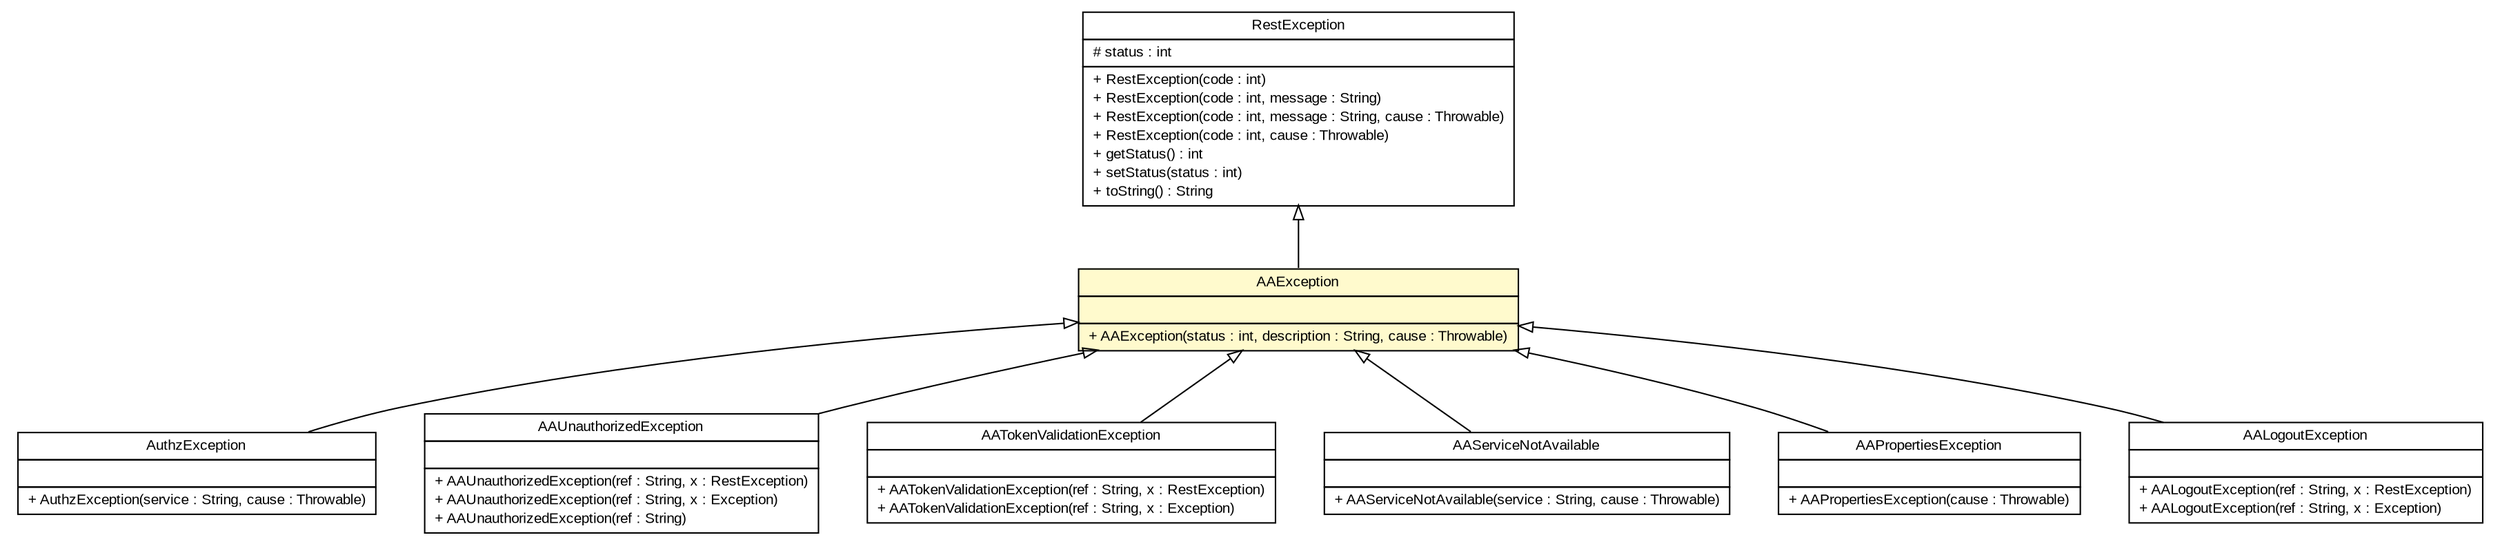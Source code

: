 #!/usr/local/bin/dot
#
# Class diagram 
# Generated by UmlGraph version 4.6 (http://www.spinellis.gr/sw/umlgraph)
#

digraph G {
	edge [fontname="arial",fontsize=10,labelfontname="arial",labelfontsize=10];
	node [fontname="arial",fontsize=10,shape=plaintext];
	// org.opentox.aa.exception.AuthzException
	c452 [label=<<table border="0" cellborder="1" cellspacing="0" cellpadding="2" port="p" href="./AuthzException.html">
		<tr><td><table border="0" cellspacing="0" cellpadding="1">
			<tr><td> AuthzException </td></tr>
		</table></td></tr>
		<tr><td><table border="0" cellspacing="0" cellpadding="1">
			<tr><td align="left">  </td></tr>
		</table></td></tr>
		<tr><td><table border="0" cellspacing="0" cellpadding="1">
			<tr><td align="left"> + AuthzException(service : String, cause : Throwable) </td></tr>
		</table></td></tr>
		</table>>, fontname="arial", fontcolor="black", fontsize=10.0];
	// org.opentox.aa.exception.AAUnauthorizedException
	c453 [label=<<table border="0" cellborder="1" cellspacing="0" cellpadding="2" port="p" href="./AAUnauthorizedException.html">
		<tr><td><table border="0" cellspacing="0" cellpadding="1">
			<tr><td> AAUnauthorizedException </td></tr>
		</table></td></tr>
		<tr><td><table border="0" cellspacing="0" cellpadding="1">
			<tr><td align="left">  </td></tr>
		</table></td></tr>
		<tr><td><table border="0" cellspacing="0" cellpadding="1">
			<tr><td align="left"> + AAUnauthorizedException(ref : String, x : RestException) </td></tr>
			<tr><td align="left"> + AAUnauthorizedException(ref : String, x : Exception) </td></tr>
			<tr><td align="left"> + AAUnauthorizedException(ref : String) </td></tr>
		</table></td></tr>
		</table>>, fontname="arial", fontcolor="black", fontsize=10.0];
	// org.opentox.aa.exception.AATokenValidationException
	c454 [label=<<table border="0" cellborder="1" cellspacing="0" cellpadding="2" port="p" href="./AATokenValidationException.html">
		<tr><td><table border="0" cellspacing="0" cellpadding="1">
			<tr><td> AATokenValidationException </td></tr>
		</table></td></tr>
		<tr><td><table border="0" cellspacing="0" cellpadding="1">
			<tr><td align="left">  </td></tr>
		</table></td></tr>
		<tr><td><table border="0" cellspacing="0" cellpadding="1">
			<tr><td align="left"> + AATokenValidationException(ref : String, x : RestException) </td></tr>
			<tr><td align="left"> + AATokenValidationException(ref : String, x : Exception) </td></tr>
		</table></td></tr>
		</table>>, fontname="arial", fontcolor="black", fontsize=10.0];
	// org.opentox.aa.exception.AAServiceNotAvailable
	c455 [label=<<table border="0" cellborder="1" cellspacing="0" cellpadding="2" port="p" href="./AAServiceNotAvailable.html">
		<tr><td><table border="0" cellspacing="0" cellpadding="1">
			<tr><td> AAServiceNotAvailable </td></tr>
		</table></td></tr>
		<tr><td><table border="0" cellspacing="0" cellpadding="1">
			<tr><td align="left">  </td></tr>
		</table></td></tr>
		<tr><td><table border="0" cellspacing="0" cellpadding="1">
			<tr><td align="left"> + AAServiceNotAvailable(service : String, cause : Throwable) </td></tr>
		</table></td></tr>
		</table>>, fontname="arial", fontcolor="black", fontsize=10.0];
	// org.opentox.aa.exception.AAPropertiesException
	c456 [label=<<table border="0" cellborder="1" cellspacing="0" cellpadding="2" port="p" href="./AAPropertiesException.html">
		<tr><td><table border="0" cellspacing="0" cellpadding="1">
			<tr><td> AAPropertiesException </td></tr>
		</table></td></tr>
		<tr><td><table border="0" cellspacing="0" cellpadding="1">
			<tr><td align="left">  </td></tr>
		</table></td></tr>
		<tr><td><table border="0" cellspacing="0" cellpadding="1">
			<tr><td align="left"> + AAPropertiesException(cause : Throwable) </td></tr>
		</table></td></tr>
		</table>>, fontname="arial", fontcolor="black", fontsize=10.0];
	// org.opentox.aa.exception.AALogoutException
	c457 [label=<<table border="0" cellborder="1" cellspacing="0" cellpadding="2" port="p" href="./AALogoutException.html">
		<tr><td><table border="0" cellspacing="0" cellpadding="1">
			<tr><td> AALogoutException </td></tr>
		</table></td></tr>
		<tr><td><table border="0" cellspacing="0" cellpadding="1">
			<tr><td align="left">  </td></tr>
		</table></td></tr>
		<tr><td><table border="0" cellspacing="0" cellpadding="1">
			<tr><td align="left"> + AALogoutException(ref : String, x : RestException) </td></tr>
			<tr><td align="left"> + AALogoutException(ref : String, x : Exception) </td></tr>
		</table></td></tr>
		</table>>, fontname="arial", fontcolor="black", fontsize=10.0];
	// org.opentox.aa.exception.AAException
	c458 [label=<<table border="0" cellborder="1" cellspacing="0" cellpadding="2" port="p" bgcolor="lemonChiffon" href="./AAException.html">
		<tr><td><table border="0" cellspacing="0" cellpadding="1">
			<tr><td> AAException </td></tr>
		</table></td></tr>
		<tr><td><table border="0" cellspacing="0" cellpadding="1">
			<tr><td align="left">  </td></tr>
		</table></td></tr>
		<tr><td><table border="0" cellspacing="0" cellpadding="1">
			<tr><td align="left"> + AAException(status : int, description : String, cause : Throwable) </td></tr>
		</table></td></tr>
		</table>>, fontname="arial", fontcolor="black", fontsize=10.0];
	// org.opentox.rest.RestException
	c472 [label=<<table border="0" cellborder="1" cellspacing="0" cellpadding="2" port="p" href="../../rest/RestException.html">
		<tr><td><table border="0" cellspacing="0" cellpadding="1">
			<tr><td> RestException </td></tr>
		</table></td></tr>
		<tr><td><table border="0" cellspacing="0" cellpadding="1">
			<tr><td align="left"> # status : int </td></tr>
		</table></td></tr>
		<tr><td><table border="0" cellspacing="0" cellpadding="1">
			<tr><td align="left"> + RestException(code : int) </td></tr>
			<tr><td align="left"> + RestException(code : int, message : String) </td></tr>
			<tr><td align="left"> + RestException(code : int, message : String, cause : Throwable) </td></tr>
			<tr><td align="left"> + RestException(code : int, cause : Throwable) </td></tr>
			<tr><td align="left"> + getStatus() : int </td></tr>
			<tr><td align="left"> + setStatus(status : int) </td></tr>
			<tr><td align="left"> + toString() : String </td></tr>
		</table></td></tr>
		</table>>, fontname="arial", fontcolor="black", fontsize=10.0];
	//org.opentox.aa.exception.AuthzException extends org.opentox.aa.exception.AAException
	c458:p -> c452:p [dir=back,arrowtail=empty];
	//org.opentox.aa.exception.AAUnauthorizedException extends org.opentox.aa.exception.AAException
	c458:p -> c453:p [dir=back,arrowtail=empty];
	//org.opentox.aa.exception.AATokenValidationException extends org.opentox.aa.exception.AAException
	c458:p -> c454:p [dir=back,arrowtail=empty];
	//org.opentox.aa.exception.AAServiceNotAvailable extends org.opentox.aa.exception.AAException
	c458:p -> c455:p [dir=back,arrowtail=empty];
	//org.opentox.aa.exception.AAPropertiesException extends org.opentox.aa.exception.AAException
	c458:p -> c456:p [dir=back,arrowtail=empty];
	//org.opentox.aa.exception.AALogoutException extends org.opentox.aa.exception.AAException
	c458:p -> c457:p [dir=back,arrowtail=empty];
	//org.opentox.aa.exception.AAException extends org.opentox.rest.RestException
	c472:p -> c458:p [dir=back,arrowtail=empty];
}


